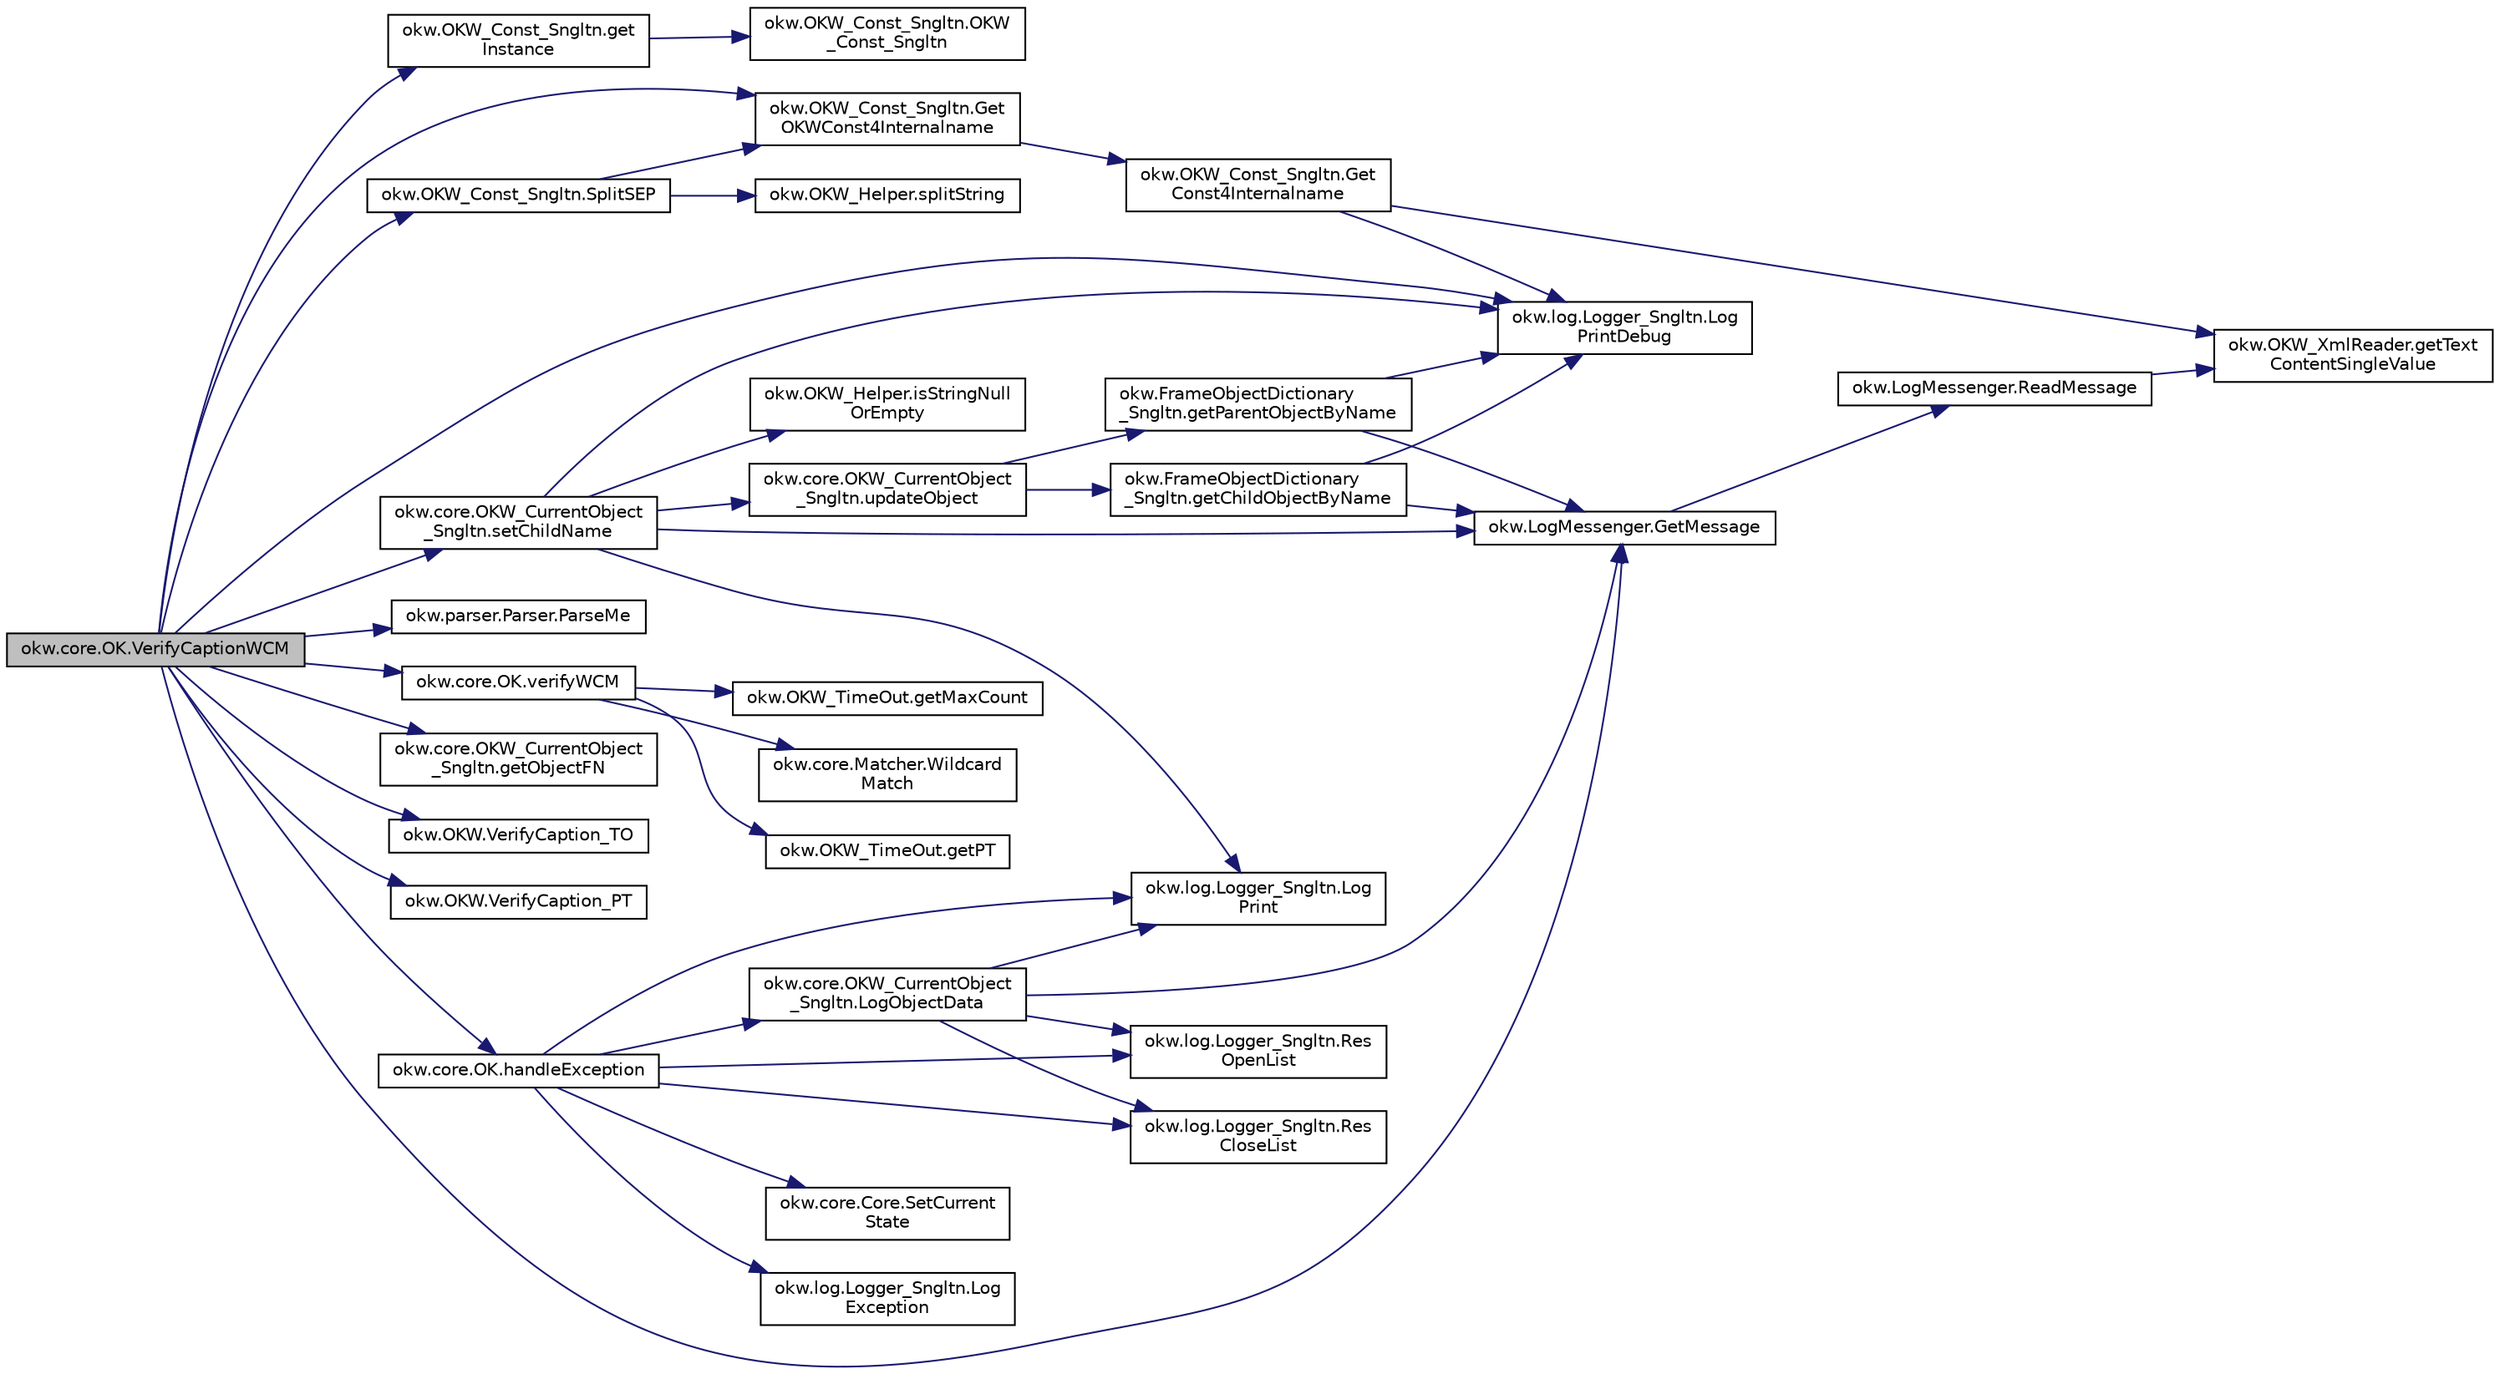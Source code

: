 digraph "okw.core.OK.VerifyCaptionWCM"
{
 // INTERACTIVE_SVG=YES
 // LATEX_PDF_SIZE
  edge [fontname="Helvetica",fontsize="10",labelfontname="Helvetica",labelfontsize="10"];
  node [fontname="Helvetica",fontsize="10",shape=record];
  rankdir="LR";
  Node992 [label="okw.core.OK.VerifyCaptionWCM",height=0.2,width=0.4,color="black", fillcolor="grey75", style="filled", fontcolor="black",tooltip="Prüft den Standardwert eines Objektes (in den meisten Fällen ist dies der angezeigte Text)."];
  Node992 -> Node993 [color="midnightblue",fontsize="10",style="solid",fontname="Helvetica"];
  Node993 [label="okw.OKW_Const_Sngltn.get\lInstance",height=0.2,width=0.4,color="black", fillcolor="white", style="filled",URL="$classokw_1_1_o_k_w___const___sngltn.html#afdb8f095b58cbd870dbb8eb353e3b0bf",tooltip="Holt die einzige Instanz dieser Klasse."];
  Node993 -> Node994 [color="midnightblue",fontsize="10",style="solid",fontname="Helvetica"];
  Node994 [label="okw.OKW_Const_Sngltn.OKW\l_Const_Sngltn",height=0.2,width=0.4,color="black", fillcolor="white", style="filled",URL="$classokw_1_1_o_k_w___const___sngltn.html#a8404c43fc549df30d37c369c7d6e89ae",tooltip="Privater Konstruktor ohne Parameter im Entwurfsmuster Singelton initialisiert die Klasse OKW_Const."];
  Node992 -> Node995 [color="midnightblue",fontsize="10",style="solid",fontname="Helvetica"];
  Node995 [label="okw.OKW_Const_Sngltn.Get\lOKWConst4Internalname",height=0.2,width=0.4,color="black", fillcolor="white", style="filled",URL="$classokw_1_1_o_k_w___const___sngltn.html#a02c05c79f7ea6e862a81a64ce23941fd",tooltip="Methode ermittelt für Internalname und der aktuell eingestellten Sprache den Wert für OKWConst."];
  Node995 -> Node996 [color="midnightblue",fontsize="10",style="solid",fontname="Helvetica"];
  Node996 [label="okw.OKW_Const_Sngltn.Get\lConst4Internalname",height=0.2,width=0.4,color="black", fillcolor="white", style="filled",URL="$classokw_1_1_o_k_w___const___sngltn.html#a51cde06bf07e855ba4d69ff36b9a27f7",tooltip="Methode ermittelt für Internalname und der aktuell eingestellten Sprache den Wert für Const."];
  Node996 -> Node997 [color="midnightblue",fontsize="10",style="solid",fontname="Helvetica"];
  Node997 [label="okw.log.Logger_Sngltn.Log\lPrintDebug",height=0.2,width=0.4,color="black", fillcolor="white", style="filled",URL="$classokw_1_1log_1_1_logger___sngltn.html#a313f97c79ba4662d9daaf7f537dd02f4",tooltip="Loggt eine Nachricht."];
  Node996 -> Node998 [color="midnightblue",fontsize="10",style="solid",fontname="Helvetica"];
  Node998 [label="okw.OKW_XmlReader.getText\lContentSingleValue",height=0.2,width=0.4,color="black", fillcolor="white", style="filled",URL="$classokw_1_1_o_k_w___xml_reader.html#ab920b5335a2e1429c14cc5f8e79f39eb",tooltip="Lies den TextContent eines Tag."];
  Node992 -> Node997 [color="midnightblue",fontsize="10",style="solid",fontname="Helvetica"];
  Node992 -> Node999 [color="midnightblue",fontsize="10",style="solid",fontname="Helvetica"];
  Node999 [label="okw.LogMessenger.GetMessage",height=0.2,width=0.4,color="black", fillcolor="white", style="filled",URL="$classokw_1_1_log_messenger.html#af225d1f037d47b3b085175c09d78bdd2",tooltip="Holt die Log-Meldung für MethodeNmae/Textkey ohne weitere Parameter."];
  Node999 -> Node1000 [color="midnightblue",fontsize="10",style="solid",fontname="Helvetica"];
  Node1000 [label="okw.LogMessenger.ReadMessage",height=0.2,width=0.4,color="black", fillcolor="white", style="filled",URL="$classokw_1_1_log_messenger.html#a530cd6ab82ec82a04206a2e976ec06e3",tooltip="Interne Kernfunktion holt die Log-Meldung mit Platzhaltern aus der XML-Datei."];
  Node1000 -> Node998 [color="midnightblue",fontsize="10",style="solid",fontname="Helvetica"];
  Node992 -> Node1001 [color="midnightblue",fontsize="10",style="solid",fontname="Helvetica"];
  Node1001 [label="okw.OKW_Const_Sngltn.SplitSEP",height=0.2,width=0.4,color="black", fillcolor="white", style="filled",URL="$classokw_1_1_o_k_w___const___sngltn.html#a3851ae4f27e2ae512749767b86b3fc13",tooltip="Methode trennt einen String und wandelt diesen in einen ListString um."];
  Node1001 -> Node1002 [color="midnightblue",fontsize="10",style="solid",fontname="Helvetica"];
  Node1002 [label="okw.OKW_Helper.splitString",height=0.2,width=0.4,color="black", fillcolor="white", style="filled",URL="$classokw_1_1_o_k_w___helper.html#a268ba5b6db697acd241f3ebea12c4194",tooltip="Splittet einen String am angegebenen Separator auf."];
  Node1001 -> Node995 [color="midnightblue",fontsize="10",style="solid",fontname="Helvetica"];
  Node992 -> Node1003 [color="midnightblue",fontsize="10",style="solid",fontname="Helvetica"];
  Node1003 [label="okw.parser.Parser.ParseMe",height=0.2,width=0.4,color="black", fillcolor="white", style="filled",URL="$classokw_1_1parser_1_1_parser.html#a46afb901847316c744413ce473ecada3",tooltip="Parst einen _List&lt string&gt, ersetzt die Parser-Schlüsslewörter durch Werte."];
  Node992 -> Node1004 [color="midnightblue",fontsize="10",style="solid",fontname="Helvetica"];
  Node1004 [label="okw.core.OKW_CurrentObject\l_Sngltn.setChildName",height=0.2,width=0.4,color="black", fillcolor="white", style="filled",URL="$classokw_1_1core_1_1_o_k_w___current_object___sngltn.html#a461fa1ff29f4bc4a9798707ea7b71849",tooltip="Setzt das Kindobjekt."];
  Node1004 -> Node997 [color="midnightblue",fontsize="10",style="solid",fontname="Helvetica"];
  Node1004 -> Node999 [color="midnightblue",fontsize="10",style="solid",fontname="Helvetica"];
  Node1004 -> Node1005 [color="midnightblue",fontsize="10",style="solid",fontname="Helvetica"];
  Node1005 [label="okw.OKW_Helper.isStringNull\lOrEmpty",height=0.2,width=0.4,color="black", fillcolor="white", style="filled",URL="$classokw_1_1_o_k_w___helper.html#a3a7ba0f42b29adf70574830688e72e4a",tooltip="Prüft ob der gegeben String fpsStrin null oder leer (\"\") ist."];
  Node1004 -> Node1006 [color="midnightblue",fontsize="10",style="solid",fontname="Helvetica"];
  Node1006 [label="okw.log.Logger_Sngltn.Log\lPrint",height=0.2,width=0.4,color="black", fillcolor="white", style="filled",URL="$classokw_1_1log_1_1_logger___sngltn.html#a8ebceaddd6cc6963ddb8e08c72ea808c",tooltip="LogPrint Function: Prints the values of expressions to the results file."];
  Node1004 -> Node1007 [color="midnightblue",fontsize="10",style="solid",fontname="Helvetica"];
  Node1007 [label="okw.core.OKW_CurrentObject\l_Sngltn.updateObject",height=0.2,width=0.4,color="black", fillcolor="white", style="filled",URL="$classokw_1_1core_1_1_o_k_w___current_object___sngltn.html#a51204f2563ba8defb737da6653705819",tooltip="Methode aktualisert zwei Werte:"];
  Node1007 -> Node1008 [color="midnightblue",fontsize="10",style="solid",fontname="Helvetica"];
  Node1008 [label="okw.FrameObjectDictionary\l_Sngltn.getParentObjectByName",height=0.2,width=0.4,color="black", fillcolor="white", style="filled",URL="$classokw_1_1_frame_object_dictionary___sngltn.html#aeec07d71cbebe71ec3ec4d27e86d6c5c",tooltip="Die Methode liefert das Frame-Object des gegebenen FN eines Fensterobjektes zurück."];
  Node1008 -> Node997 [color="midnightblue",fontsize="10",style="solid",fontname="Helvetica"];
  Node1008 -> Node999 [color="midnightblue",fontsize="10",style="solid",fontname="Helvetica"];
  Node1007 -> Node1009 [color="midnightblue",fontsize="10",style="solid",fontname="Helvetica"];
  Node1009 [label="okw.FrameObjectDictionary\l_Sngltn.getChildObjectByName",height=0.2,width=0.4,color="black", fillcolor="white", style="filled",URL="$classokw_1_1_frame_object_dictionary___sngltn.html#a0a71734828093357dfc88b5fa242e361",tooltip="Die Methode liefert das Objekt des gegebenen Kindobjekttests zurück."];
  Node1009 -> Node997 [color="midnightblue",fontsize="10",style="solid",fontname="Helvetica"];
  Node1009 -> Node999 [color="midnightblue",fontsize="10",style="solid",fontname="Helvetica"];
  Node992 -> Node1010 [color="midnightblue",fontsize="10",style="solid",fontname="Helvetica"];
  Node1010 [label="okw.core.OKW_CurrentObject\l_Sngltn.getObjectFN",height=0.2,width=0.4,color="black", fillcolor="white", style="filled",URL="$classokw_1_1core_1_1_o_k_w___current_object___sngltn.html#a8a957bc040b9487a21adb41a52c56fd4",tooltip="Ermittelt den ObjektNamen des aktuellen Objektes."];
  Node992 -> Node1011 [color="midnightblue",fontsize="10",style="solid",fontname="Helvetica"];
  Node1011 [label="okw.OKW.VerifyCaption_TO",height=0.2,width=0.4,color="black", fillcolor="white", style="filled",URL="$interfaceokw_1_1_o_k_w.html#a80b7b6bad92fee65679ca17819941e0b",tooltip="TimeOut in Sekunden [s] für das Schlüsselwort VerifyCaption."];
  Node992 -> Node1012 [color="midnightblue",fontsize="10",style="solid",fontname="Helvetica"];
  Node1012 [label="okw.OKW.VerifyCaption_PT",height=0.2,width=0.4,color="black", fillcolor="white", style="filled",URL="$interfaceokw_1_1_o_k_w.html#a05a951f068a3d3535a8df1fd883781a5",tooltip="Polling Time in [ms] für das Schlüsselwort VerifyCaption."];
  Node992 -> Node1013 [color="midnightblue",fontsize="10",style="solid",fontname="Helvetica"];
  Node1013 [label="okw.core.OK.verifyWCM",height=0.2,width=0.4,color="black", fillcolor="white", style="filled",URL="$classokw_1_1core_1_1_o_k.html#a127f0328e514d1b9f8bc1a972269ecfc",tooltip=" "];
  Node1013 -> Node1014 [color="midnightblue",fontsize="10",style="solid",fontname="Helvetica"];
  Node1014 [label="okw.OKW_TimeOut.getMaxCount",height=0.2,width=0.4,color="black", fillcolor="white", style="filled",URL="$classokw_1_1_o_k_w___time_out.html#adf7b9cc33db065c1f284bb5db2227b51",tooltip="Anzahl der berechnetten Zyklen."];
  Node1013 -> Node1015 [color="midnightblue",fontsize="10",style="solid",fontname="Helvetica"];
  Node1015 [label="okw.core.Matcher.Wildcard\lMatch",height=0.2,width=0.4,color="black", fillcolor="white", style="filled",URL="$classokw_1_1core_1_1_matcher.html#a771af5fda0717ef20d2bc1866357eaa9",tooltip=" "];
  Node1013 -> Node1016 [color="midnightblue",fontsize="10",style="solid",fontname="Helvetica"];
  Node1016 [label="okw.OKW_TimeOut.getPT",height=0.2,width=0.4,color="black", fillcolor="white", style="filled",URL="$classokw_1_1_o_k_w___time_out.html#ab7142e5e6adc82f308a70177c71ced2c",tooltip="Wartezeit zwischen zwei Pollings in [ms]."];
  Node992 -> Node1017 [color="midnightblue",fontsize="10",style="solid",fontname="Helvetica"];
  Node1017 [label="okw.core.OK.handleException",height=0.2,width=0.4,color="black", fillcolor="white", style="filled",URL="$classokw_1_1core_1_1_o_k.html#a5a6db6a457bcb71c893f5d4eb615b2b7",tooltip="Zentrale Exception-Behandlung."];
  Node1017 -> Node1006 [color="midnightblue",fontsize="10",style="solid",fontname="Helvetica"];
  Node1017 -> Node1018 [color="midnightblue",fontsize="10",style="solid",fontname="Helvetica"];
  Node1018 [label="okw.log.Logger_Sngltn.Log\lException",height=0.2,width=0.4,color="black", fillcolor="white", style="filled",URL="$classokw_1_1log_1_1_logger___sngltn.html#aa29d396a2b9df1ac57079d777c548181",tooltip="LogException Function: Logs a Script Exception to the results file."];
  Node1017 -> Node1019 [color="midnightblue",fontsize="10",style="solid",fontname="Helvetica"];
  Node1019 [label="okw.log.Logger_Sngltn.Res\lOpenList",height=0.2,width=0.4,color="black", fillcolor="white", style="filled",URL="$classokw_1_1log_1_1_logger___sngltn.html#ab4fc711bb4c754f251372ff3b14ab9c9",tooltip="Creates a new hierarchical level in the results file."];
  Node1017 -> Node1020 [color="midnightblue",fontsize="10",style="solid",fontname="Helvetica"];
  Node1020 [label="okw.log.Logger_Sngltn.Res\lCloseList",height=0.2,width=0.4,color="black", fillcolor="white", style="filled",URL="$classokw_1_1log_1_1_logger___sngltn.html#a9b54104f7e0b4c0a473877b19dfaed56",tooltip="Closes a hierarchical level in the results file that was opened with ResOpenList."];
  Node1017 -> Node1021 [color="midnightblue",fontsize="10",style="solid",fontname="Helvetica"];
  Node1021 [label="okw.core.OKW_CurrentObject\l_Sngltn.LogObjectData",height=0.2,width=0.4,color="black", fillcolor="white", style="filled",URL="$classokw_1_1core_1_1_o_k_w___current_object___sngltn.html#a01b48f2c86a2f91909143ee9063dfd86",tooltip="Methode gibt alle wichtigen Informationen zum aktuellen Objekt aus."];
  Node1021 -> Node1019 [color="midnightblue",fontsize="10",style="solid",fontname="Helvetica"];
  Node1021 -> Node1006 [color="midnightblue",fontsize="10",style="solid",fontname="Helvetica"];
  Node1021 -> Node999 [color="midnightblue",fontsize="10",style="solid",fontname="Helvetica"];
  Node1021 -> Node1020 [color="midnightblue",fontsize="10",style="solid",fontname="Helvetica"];
  Node1017 -> Node1022 [color="midnightblue",fontsize="10",style="solid",fontname="Helvetica"];
  Node1022 [label="okw.core.Core.SetCurrent\lState",height=0.2,width=0.4,color="black", fillcolor="white", style="filled",URL="$classokw_1_1core_1_1_core.html#aafe6e3d88e810dabf350b37058d4af97",tooltip="Setter zum Setzen des aktuellen Zustandes."];
}
